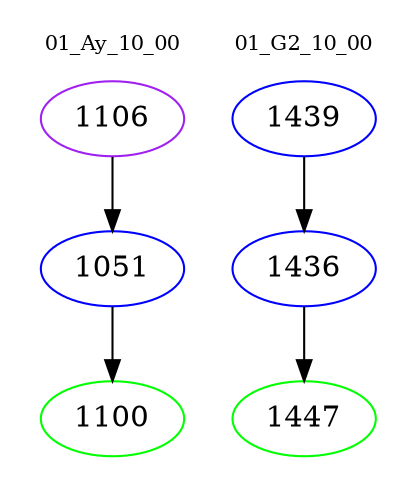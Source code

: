 digraph{
subgraph cluster_0 {
color = white
label = "01_Ay_10_00";
fontsize=10;
T0_1106 [label="1106", color="purple"]
T0_1106 -> T0_1051 [color="black"]
T0_1051 [label="1051", color="blue"]
T0_1051 -> T0_1100 [color="black"]
T0_1100 [label="1100", color="green"]
}
subgraph cluster_1 {
color = white
label = "01_G2_10_00";
fontsize=10;
T1_1439 [label="1439", color="blue"]
T1_1439 -> T1_1436 [color="black"]
T1_1436 [label="1436", color="blue"]
T1_1436 -> T1_1447 [color="black"]
T1_1447 [label="1447", color="green"]
}
}
